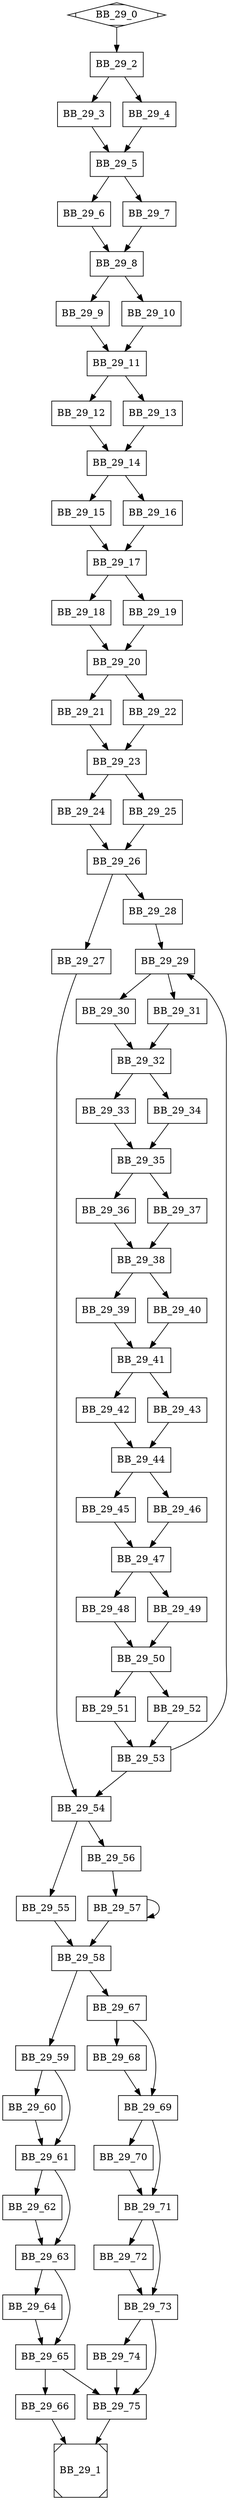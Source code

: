 /*
     kernel:  kernel-name 
  warp size: 64
*/
digraph {
  // basic blocks

  bb_0 [shape=Mdiamond,label="BB_29_0"];
  bb_1 [shape=Msquare,label="BB_29_1"];
  bb_4 [shape=record,label="BB_29_2"] // no block counter;
  bb_5 [shape=record,label="BB_29_3"] // no block counter;
  bb_6 [shape=record,label="BB_29_4"] // no block counter;
  bb_7 [shape=record,label="BB_29_5"] // no block counter;
  bb_8 [shape=record,label="BB_29_6"] // no block counter;
  bb_9 [shape=record,label="BB_29_7"] // no block counter;
  bb_10 [shape=record,label="BB_29_8"] // no block counter;
  bb_11 [shape=record,label="BB_29_9"] // no block counter;
  bb_12 [shape=record,label="BB_29_10"] // no block counter;
  bb_13 [shape=record,label="BB_29_11"] // no block counter;
  bb_14 [shape=record,label="BB_29_12"] // no block counter;
  bb_15 [shape=record,label="BB_29_13"] // no block counter;
  bb_16 [shape=record,label="BB_29_14"] // no block counter;
  bb_17 [shape=record,label="BB_29_15"] // no block counter;
  bb_18 [shape=record,label="BB_29_16"] // no block counter;
  bb_19 [shape=record,label="BB_29_17"] // no block counter;
  bb_20 [shape=record,label="BB_29_18"] // no block counter;
  bb_21 [shape=record,label="BB_29_19"] // no block counter;
  bb_22 [shape=record,label="BB_29_20"] // no block counter;
  bb_23 [shape=record,label="BB_29_21"] // no block counter;
  bb_24 [shape=record,label="BB_29_22"] // no block counter;
  bb_25 [shape=record,label="BB_29_23"] // no block counter;
  bb_26 [shape=record,label="BB_29_24"] // no block counter;
  bb_27 [shape=record,label="BB_29_25"] // no block counter;
  bb_28 [shape=record,label="BB_29_26"] // no block counter;
  bb_29 [shape=record,label="BB_29_27"] // no block counter;
  bb_30 [shape=record,label="BB_29_28"] // no block counter;
  bb_31 [shape=record,label="BB_29_29"] // no block counter;
  bb_32 [shape=record,label="BB_29_30"] // no block counter;
  bb_33 [shape=record,label="BB_29_31"] // no block counter;
  bb_34 [shape=record,label="BB_29_32"] // no block counter;
  bb_35 [shape=record,label="BB_29_33"] // no block counter;
  bb_36 [shape=record,label="BB_29_34"] // no block counter;
  bb_37 [shape=record,label="BB_29_35"] // no block counter;
  bb_38 [shape=record,label="BB_29_36"] // no block counter;
  bb_39 [shape=record,label="BB_29_37"] // no block counter;
  bb_40 [shape=record,label="BB_29_38"] // no block counter;
  bb_41 [shape=record,label="BB_29_39"] // no block counter;
  bb_42 [shape=record,label="BB_29_40"] // no block counter;
  bb_43 [shape=record,label="BB_29_41"] // no block counter;
  bb_44 [shape=record,label="BB_29_42"] // no block counter;
  bb_45 [shape=record,label="BB_29_43"] // no block counter;
  bb_46 [shape=record,label="BB_29_44"] // no block counter;
  bb_47 [shape=record,label="BB_29_45"] // no block counter;
  bb_48 [shape=record,label="BB_29_46"] // no block counter;
  bb_49 [shape=record,label="BB_29_47"] // no block counter;
  bb_50 [shape=record,label="BB_29_48"] // no block counter;
  bb_51 [shape=record,label="BB_29_49"] // no block counter;
  bb_52 [shape=record,label="BB_29_50"] // no block counter;
  bb_53 [shape=record,label="BB_29_51"] // no block counter;
  bb_54 [shape=record,label="BB_29_52"] // no block counter;
  bb_55 [shape=record,label="BB_29_53"] // no block counter;
  bb_56 [shape=record,label="BB_29_54"] // no block counter;
  bb_57 [shape=record,label="BB_29_55"] // no block counter;
  bb_58 [shape=record,label="BB_29_56"] // no block counter;
  bb_59 [shape=record,label="BB_29_57"] // no block counter;
  bb_60 [shape=record,label="BB_29_58"] // no block counter;
  bb_61 [shape=record,label="BB_29_59"] // no block counter;
  bb_62 [shape=record,label="BB_29_60"] // no block counter;
  bb_63 [shape=record,label="BB_29_61"] // no block counter;
  bb_64 [shape=record,label="BB_29_62"] // no block counter;
  bb_65 [shape=record,label="BB_29_63"] // no block counter;
  bb_66 [shape=record,label="BB_29_64"] // no block counter;
  bb_67 [shape=record,label="BB_29_65"] // no block counter;
  bb_68 [shape=record,label="BB_29_66"] // no block counter;
  bb_69 [shape=record,label="BB_29_67"] // no block counter;
  bb_70 [shape=record,label="BB_29_68"] // no block counter;
  bb_71 [shape=record,label="BB_29_69"] // no block counter;
  bb_72 [shape=record,label="BB_29_70"] // no block counter;
  bb_73 [shape=record,label="BB_29_71"] // no block counter;
  bb_74 [shape=record,label="BB_29_72"] // no block counter;
  bb_75 [shape=record,label="BB_29_73"] // no block counter;
  bb_76 [shape=record,label="BB_29_74"] // no block counter;
  bb_77 [shape=record,label="BB_29_75"] // no block counter;


  // edges

  bb_0 -> bb_4 ;
  bb_4 -> bb_5 ;
  bb_6 -> bb_7 ;
  bb_7 -> bb_8 ;
  bb_9 -> bb_10 ;
  bb_10 -> bb_11 ;
  bb_12 -> bb_13 ;
  bb_13 -> bb_14 ;
  bb_15 -> bb_16 ;
  bb_16 -> bb_17 ;
  bb_18 -> bb_19 ;
  bb_19 -> bb_20 ;
  bb_21 -> bb_22 ;
  bb_22 -> bb_23 ;
  bb_24 -> bb_25 ;
  bb_25 -> bb_26 ;
  bb_27 -> bb_28 ;
  bb_28 -> bb_29 ;
  bb_30 -> bb_31 ;
  bb_31 -> bb_32 ;
  bb_33 -> bb_34 ;
  bb_34 -> bb_35 ;
  bb_36 -> bb_37 ;
  bb_37 -> bb_38 ;
  bb_39 -> bb_40 ;
  bb_40 -> bb_41 ;
  bb_42 -> bb_43 ;
  bb_43 -> bb_44 ;
  bb_45 -> bb_46 ;
  bb_46 -> bb_47 ;
  bb_48 -> bb_49 ;
  bb_49 -> bb_50 ;
  bb_51 -> bb_52 ;
  bb_52 -> bb_53 ;
  bb_54 -> bb_55 ;
  bb_55 -> bb_56 ;
  bb_56 -> bb_57 ;
  bb_58 -> bb_59 ;
  bb_59 -> bb_60 ;
  bb_60 -> bb_61 ;
  bb_61 -> bb_62 ;
  bb_62 -> bb_63 ;
  bb_63 -> bb_64 ;
  bb_64 -> bb_65 ;
  bb_65 -> bb_66 ;
  bb_66 -> bb_67 ;
  bb_67 -> bb_68 ;
  bb_68 -> bb_1 ;
  bb_69 -> bb_70 ;
  bb_70 -> bb_71 ;
  bb_71 -> bb_72 ;
  bb_72 -> bb_73 ;
  bb_73 -> bb_74 ;
  bb_74 -> bb_75 ;
  bb_75 -> bb_76 ;
  bb_76 -> bb_77 ;
  bb_77 -> bb_1 ;
  bb_4 -> bb_6 ;
  bb_5 -> bb_7 ;
  bb_7 -> bb_9 ;
  bb_8 -> bb_10 ;
  bb_10 -> bb_12 ;
  bb_11 -> bb_13 ;
  bb_13 -> bb_15 ;
  bb_14 -> bb_16 ;
  bb_16 -> bb_18 ;
  bb_17 -> bb_19 ;
  bb_19 -> bb_21 ;
  bb_20 -> bb_22 ;
  bb_22 -> bb_24 ;
  bb_23 -> bb_25 ;
  bb_25 -> bb_27 ;
  bb_26 -> bb_28 ;
  bb_28 -> bb_30 ;
  bb_29 -> bb_56 ;
  bb_31 -> bb_33 ;
  bb_32 -> bb_34 ;
  bb_34 -> bb_36 ;
  bb_35 -> bb_37 ;
  bb_37 -> bb_39 ;
  bb_38 -> bb_40 ;
  bb_40 -> bb_42 ;
  bb_41 -> bb_43 ;
  bb_43 -> bb_45 ;
  bb_44 -> bb_46 ;
  bb_46 -> bb_48 ;
  bb_47 -> bb_49 ;
  bb_49 -> bb_51 ;
  bb_50 -> bb_52 ;
  bb_52 -> bb_54 ;
  bb_53 -> bb_55 ;
  bb_55 -> bb_31 ;
  bb_56 -> bb_58 ;
  bb_57 -> bb_60 ;
  bb_59 -> bb_59 ;
  bb_60 -> bb_69 ;
  bb_61 -> bb_63 ;
  bb_63 -> bb_65 ;
  bb_65 -> bb_67 ;
  bb_67 -> bb_77 ;
  bb_69 -> bb_71 ;
  bb_71 -> bb_73 ;
  bb_73 -> bb_75 ;
  bb_75 -> bb_77 ;
}
